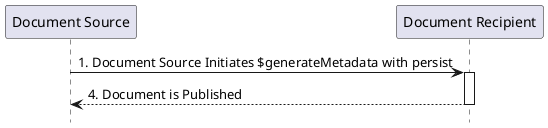 @startuml
hide footbox
participant "Document Source" as DocumentSource
participant "Document Recipient" as DocumentRecipient
"DocumentSource" -> "DocumentRecipient" : 1. Document Source Initiates $generateMetadata with persist
activate "DocumentRecipient"
"DocumentRecipient" --> "DocumentSource" : 4. Document is Published
deactivate "DocumentSource"
deactivate "DocumentRecipient"
@enduml
